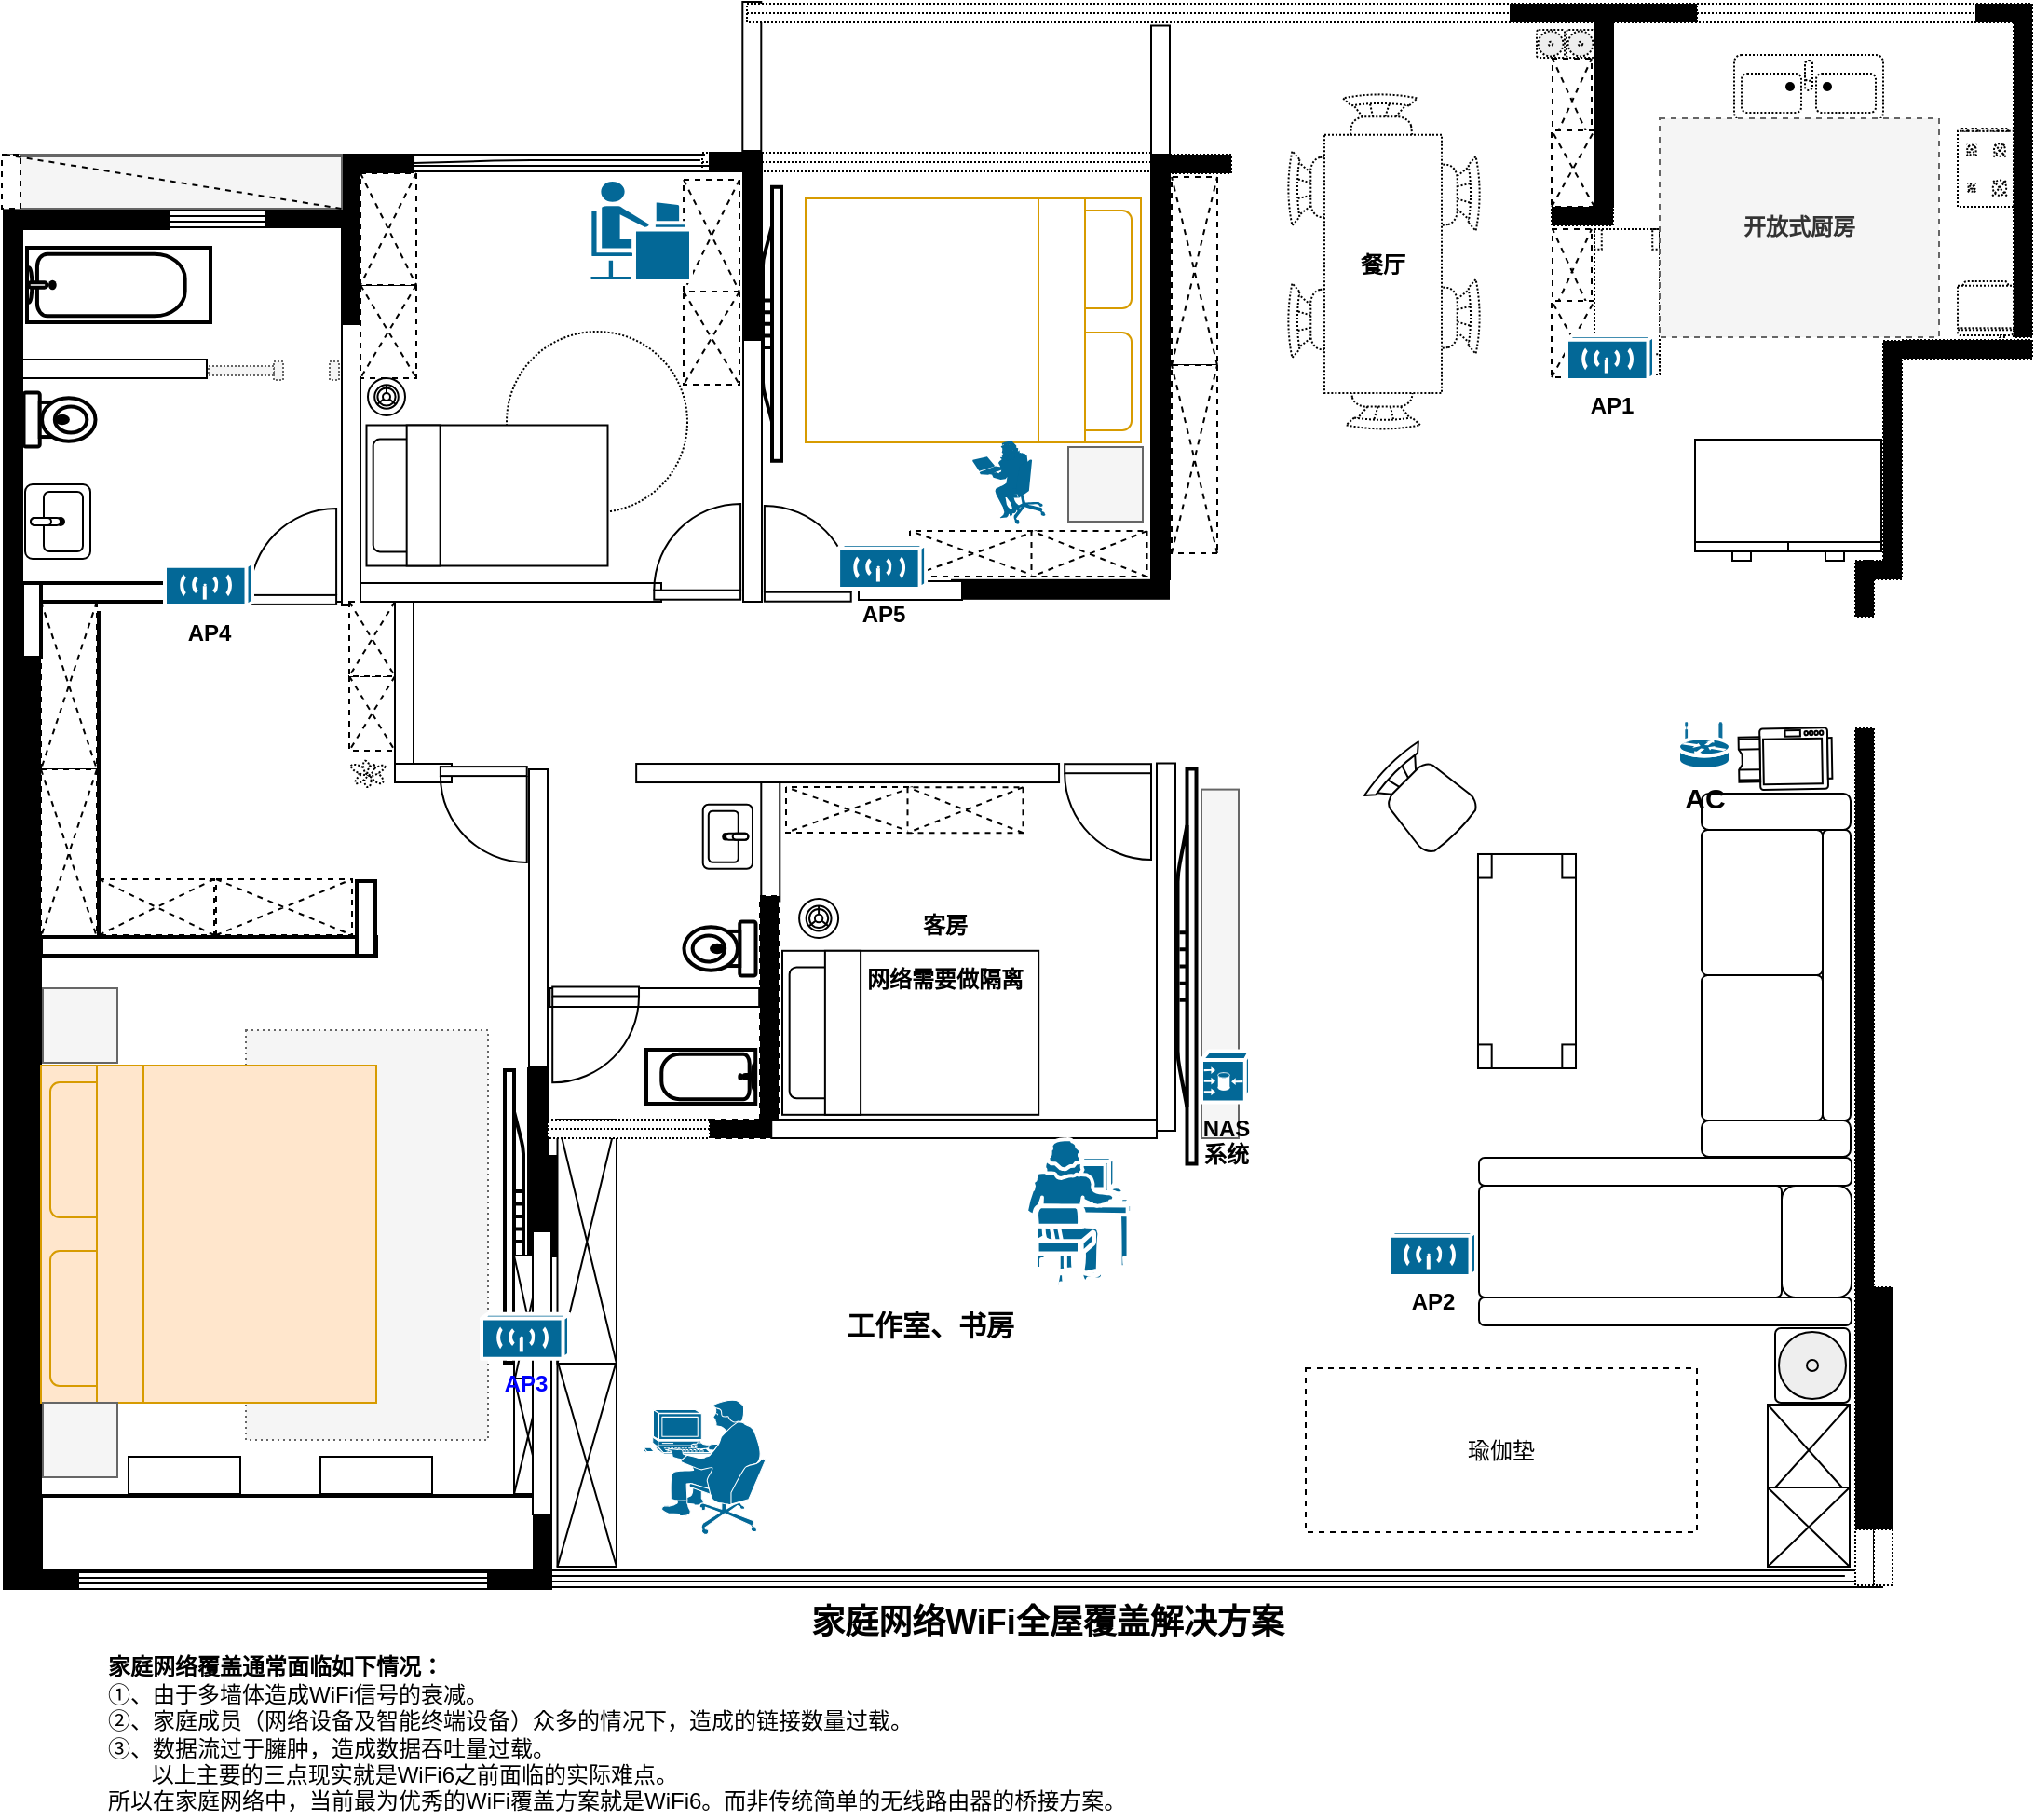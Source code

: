 <mxfile version="15.8.6" type="github">
  <diagram id="jTIh-jH81dk-xF3Pbu3F" name="Page-1">
    <mxGraphModel dx="1422" dy="754" grid="1" gridSize="10" guides="1" tooltips="1" connect="1" arrows="1" fold="1" page="1" pageScale="1" pageWidth="827" pageHeight="1169" math="0" shadow="0">
      <root>
        <mxCell id="0" />
        <mxCell id="1" parent="0" />
        <mxCell id="sOmDTV_U-YE-A14lYcqb-7" value="" style="verticalLabelPosition=bottom;html=1;verticalAlign=top;align=center;shape=mxgraph.floorplan.window;dashed=1;dashPattern=1 1;strokeWidth=1;fillColor=#FFFFFF;" parent="1" vertex="1">
          <mxGeometry x="396" y="101" width="244" height="10" as="geometry" />
        </mxCell>
        <mxCell id="ggUqRNP4f0qNz1d2UXQK-107" value="" style="ellipse;whiteSpace=wrap;html=1;aspect=fixed;strokeWidth=1;fillColor=#FFFFFF;dashed=1;dashPattern=1 1;" parent="1" vertex="1">
          <mxGeometry x="291" y="197" width="97" height="97" as="geometry" />
        </mxCell>
        <mxCell id="ggUqRNP4f0qNz1d2UXQK-46" value="" style="rounded=0;whiteSpace=wrap;html=1;fillColor=#f5f5f5;dashed=1;dashPattern=1 2;strokeColor=#666666;fontColor=#333333;" parent="1" vertex="1">
          <mxGeometry x="151" y="572" width="130" height="220" as="geometry" />
        </mxCell>
        <mxCell id="ggUqRNP4f0qNz1d2UXQK-2" value="" style="rounded=0;whiteSpace=wrap;html=1;" parent="1" vertex="1">
          <mxGeometry x="31" y="102" width="180" height="240" as="geometry" />
        </mxCell>
        <mxCell id="ggUqRNP4f0qNz1d2UXQK-5" value="" style="verticalLabelPosition=bottom;html=1;verticalAlign=top;align=center;shape=mxgraph.floorplan.wall;fillColor=#000000;" parent="1" vertex="1">
          <mxGeometry x="30" y="132" width="80" height="10" as="geometry" />
        </mxCell>
        <mxCell id="ggUqRNP4f0qNz1d2UXQK-6" value="" style="verticalLabelPosition=bottom;html=1;verticalAlign=top;align=center;shape=mxgraph.floorplan.wall;fillColor=#000000;direction=south;" parent="1" vertex="1">
          <mxGeometry x="202.5" y="102" width="10" height="90" as="geometry" />
        </mxCell>
        <mxCell id="ggUqRNP4f0qNz1d2UXQK-7" value="" style="verticalLabelPosition=bottom;html=1;verticalAlign=top;align=center;shape=mxgraph.floorplan.wall;fillColor=#000000;" parent="1" vertex="1">
          <mxGeometry x="162" y="131" width="40" height="10" as="geometry" />
        </mxCell>
        <mxCell id="ggUqRNP4f0qNz1d2UXQK-17" value="" style="group" parent="1" vertex="1" connectable="0">
          <mxGeometry x="103" y="132" width="60" height="9" as="geometry" />
        </mxCell>
        <mxCell id="ggUqRNP4f0qNz1d2UXQK-13" value="" style="endArrow=none;html=1;" parent="ggUqRNP4f0qNz1d2UXQK-17" edge="1">
          <mxGeometry width="50" height="50" relative="1" as="geometry">
            <mxPoint as="sourcePoint" />
            <mxPoint x="59.155" as="targetPoint" />
          </mxGeometry>
        </mxCell>
        <mxCell id="ggUqRNP4f0qNz1d2UXQK-14" value="" style="endArrow=none;html=1;" parent="ggUqRNP4f0qNz1d2UXQK-17" edge="1">
          <mxGeometry width="50" height="50" relative="1" as="geometry">
            <mxPoint x="-0.845" y="3" as="sourcePoint" />
            <mxPoint x="58.31" y="3" as="targetPoint" />
            <Array as="points">
              <mxPoint x="24.507" y="3" />
            </Array>
          </mxGeometry>
        </mxCell>
        <mxCell id="ggUqRNP4f0qNz1d2UXQK-15" value="" style="endArrow=none;html=1;" parent="ggUqRNP4f0qNz1d2UXQK-17" edge="1">
          <mxGeometry width="50" height="50" relative="1" as="geometry">
            <mxPoint x="0.845" y="6" as="sourcePoint" />
            <mxPoint x="60" y="6" as="targetPoint" />
          </mxGeometry>
        </mxCell>
        <mxCell id="ggUqRNP4f0qNz1d2UXQK-16" value="" style="endArrow=none;html=1;" parent="ggUqRNP4f0qNz1d2UXQK-17" edge="1">
          <mxGeometry width="50" height="50" relative="1" as="geometry">
            <mxPoint x="0.845" y="9" as="sourcePoint" />
            <mxPoint x="60" y="9" as="targetPoint" />
          </mxGeometry>
        </mxCell>
        <mxCell id="ggUqRNP4f0qNz1d2UXQK-18" value="" style="group" parent="1" vertex="1" connectable="0">
          <mxGeometry x="221" y="102" width="179" height="10" as="geometry" />
        </mxCell>
        <mxCell id="ggUqRNP4f0qNz1d2UXQK-19" value="" style="endArrow=none;html=1;" parent="ggUqRNP4f0qNz1d2UXQK-18" edge="1">
          <mxGeometry width="50" height="50" relative="1" as="geometry">
            <mxPoint as="sourcePoint" />
            <mxPoint x="176.479" as="targetPoint" />
          </mxGeometry>
        </mxCell>
        <mxCell id="ggUqRNP4f0qNz1d2UXQK-20" value="" style="endArrow=none;html=1;" parent="ggUqRNP4f0qNz1d2UXQK-18" source="ggUqRNP4f0qNz1d2UXQK-23" edge="1">
          <mxGeometry width="50" height="50" relative="1" as="geometry">
            <mxPoint x="-2.521" y="3" as="sourcePoint" />
            <mxPoint x="173.958" y="3" as="targetPoint" />
            <Array as="points">
              <mxPoint x="73.113" y="3" />
            </Array>
          </mxGeometry>
        </mxCell>
        <mxCell id="ggUqRNP4f0qNz1d2UXQK-21" value="" style="endArrow=none;html=1;" parent="ggUqRNP4f0qNz1d2UXQK-18" edge="1">
          <mxGeometry width="50" height="50" relative="1" as="geometry">
            <mxPoint x="2.521" y="6" as="sourcePoint" />
            <mxPoint x="179" y="6" as="targetPoint" />
          </mxGeometry>
        </mxCell>
        <mxCell id="ggUqRNP4f0qNz1d2UXQK-22" value="" style="endArrow=none;html=1;" parent="ggUqRNP4f0qNz1d2UXQK-18" edge="1">
          <mxGeometry width="50" height="50" relative="1" as="geometry">
            <mxPoint x="2.521" y="9" as="sourcePoint" />
            <mxPoint x="179" y="9" as="targetPoint" />
          </mxGeometry>
        </mxCell>
        <mxCell id="ggUqRNP4f0qNz1d2UXQK-23" value="" style="verticalLabelPosition=bottom;html=1;verticalAlign=top;align=center;shape=mxgraph.floorplan.wall;fillColor=#000000;" parent="ggUqRNP4f0qNz1d2UXQK-18" vertex="1">
          <mxGeometry x="-15.309" width="35.329" height="10" as="geometry" />
        </mxCell>
        <mxCell id="ggUqRNP4f0qNz1d2UXQK-26" value="" style="verticalLabelPosition=bottom;html=1;verticalAlign=top;align=center;shape=mxgraph.floorplan.wall;fillColor=#000000;" parent="1" vertex="1">
          <mxGeometry x="400" y="101" width="28" height="10" as="geometry" />
        </mxCell>
        <mxCell id="ggUqRNP4f0qNz1d2UXQK-27" value="" style="verticalLabelPosition=bottom;html=1;verticalAlign=top;align=center;shape=mxgraph.floorplan.wall;fillColor=#000000;direction=south;" parent="1" vertex="1">
          <mxGeometry x="418" y="102" width="10" height="101" as="geometry" />
        </mxCell>
        <mxCell id="ggUqRNP4f0qNz1d2UXQK-28" value="" style="rounded=0;whiteSpace=wrap;html=1;" parent="1" vertex="1">
          <mxGeometry x="418" y="201.5" width="10" height="140.5" as="geometry" />
        </mxCell>
        <mxCell id="ggUqRNP4f0qNz1d2UXQK-29" value="" style="verticalLabelPosition=bottom;html=1;verticalAlign=top;align=center;shape=mxgraph.floorplan.wall;fillColor=#000000;direction=south;" parent="1" vertex="1">
          <mxGeometry x="31" y="372" width="10" height="500" as="geometry" />
        </mxCell>
        <mxCell id="ggUqRNP4f0qNz1d2UXQK-32" value="" style="verticalLabelPosition=bottom;html=1;verticalAlign=top;align=center;shape=mxgraph.floorplan.wall;fillColor=#000000;" parent="1" vertex="1">
          <mxGeometry x="41" y="862" width="20" height="10" as="geometry" />
        </mxCell>
        <mxCell id="ggUqRNP4f0qNz1d2UXQK-34" value="" style="verticalLabelPosition=bottom;html=1;verticalAlign=top;align=center;shape=mxgraph.floorplan.wallCorner;fillColor=#000000;direction=west" parent="1" vertex="1">
          <mxGeometry x="281" y="832" width="34" height="40" as="geometry" />
        </mxCell>
        <mxCell id="ggUqRNP4f0qNz1d2UXQK-35" value="" style="group" parent="1" vertex="1" connectable="0">
          <mxGeometry x="51" y="863" width="240" height="9" as="geometry" />
        </mxCell>
        <mxCell id="ggUqRNP4f0qNz1d2UXQK-36" value="" style="endArrow=none;html=1;" parent="ggUqRNP4f0qNz1d2UXQK-35" edge="1">
          <mxGeometry width="50" height="50" relative="1" as="geometry">
            <mxPoint as="sourcePoint" />
            <mxPoint x="236.62" as="targetPoint" />
          </mxGeometry>
        </mxCell>
        <mxCell id="ggUqRNP4f0qNz1d2UXQK-37" value="" style="endArrow=none;html=1;" parent="ggUqRNP4f0qNz1d2UXQK-35" edge="1">
          <mxGeometry width="50" height="50" relative="1" as="geometry">
            <mxPoint x="-3.38" y="3" as="sourcePoint" />
            <mxPoint x="233.239" y="3" as="targetPoint" />
            <Array as="points">
              <mxPoint x="98.028" y="3" />
            </Array>
          </mxGeometry>
        </mxCell>
        <mxCell id="ggUqRNP4f0qNz1d2UXQK-38" value="" style="endArrow=none;html=1;" parent="ggUqRNP4f0qNz1d2UXQK-35" edge="1">
          <mxGeometry width="50" height="50" relative="1" as="geometry">
            <mxPoint x="3.38" y="6" as="sourcePoint" />
            <mxPoint x="240" y="6" as="targetPoint" />
          </mxGeometry>
        </mxCell>
        <mxCell id="ggUqRNP4f0qNz1d2UXQK-39" value="" style="endArrow=none;html=1;" parent="ggUqRNP4f0qNz1d2UXQK-35" edge="1">
          <mxGeometry width="50" height="50" relative="1" as="geometry">
            <mxPoint x="3.38" y="9" as="sourcePoint" />
            <mxPoint x="240" y="9" as="targetPoint" />
          </mxGeometry>
        </mxCell>
        <mxCell id="ggUqRNP4f0qNz1d2UXQK-40" value="" style="verticalLabelPosition=bottom;html=1;verticalAlign=top;align=center;shape=mxgraph.floorplan.elevator;fillColor=#FFFFFF;dashed=1;" parent="1" vertex="1">
          <mxGeometry x="41" y="342" width="30" height="90" as="geometry" />
        </mxCell>
        <mxCell id="ggUqRNP4f0qNz1d2UXQK-41" value="" style="verticalLabelPosition=bottom;html=1;verticalAlign=top;align=center;shape=mxgraph.floorplan.bed_double;fillColor=#ffe6cc;rotation=-90;strokeColor=#d79b00;" parent="1" vertex="1">
          <mxGeometry x="40.5" y="591.5" width="181" height="180" as="geometry" />
        </mxCell>
        <mxCell id="ggUqRNP4f0qNz1d2UXQK-42" value="" style="rounded=0;whiteSpace=wrap;html=1;fillColor=#f5f5f5;strokeColor=#666666;fontColor=#333333;" parent="1" vertex="1">
          <mxGeometry x="42" y="772" width="40" height="40" as="geometry" />
        </mxCell>
        <mxCell id="ggUqRNP4f0qNz1d2UXQK-43" value="" style="rounded=0;whiteSpace=wrap;html=1;fillColor=#FFFFFF;strokeWidth=2;" parent="1" vertex="1">
          <mxGeometry x="41" y="822" width="265" height="40" as="geometry" />
        </mxCell>
        <mxCell id="ggUqRNP4f0qNz1d2UXQK-44" value="" style="rounded=0;whiteSpace=wrap;html=1;fillColor=#FFFFFF;" parent="1" vertex="1">
          <mxGeometry x="88" y="801" width="60" height="20" as="geometry" />
        </mxCell>
        <mxCell id="ggUqRNP4f0qNz1d2UXQK-45" value="" style="rounded=0;whiteSpace=wrap;html=1;fillColor=#FFFFFF;" parent="1" vertex="1">
          <mxGeometry x="191" y="801" width="60" height="20" as="geometry" />
        </mxCell>
        <mxCell id="ggUqRNP4f0qNz1d2UXQK-47" value="" style="verticalLabelPosition=bottom;html=1;verticalAlign=top;align=center;shape=mxgraph.floorplan.flat_tv;strokeWidth=2;fillColor=#FFFFFF;rotation=90;" parent="1" vertex="1">
          <mxGeometry x="216.5" y="667" width="157" height="10" as="geometry" />
        </mxCell>
        <mxCell id="ggUqRNP4f0qNz1d2UXQK-48" value="" style="verticalLabelPosition=bottom;html=1;verticalAlign=top;align=center;shape=mxgraph.floorplan.wall;fillColor=#000000;direction=south;strokeWidth=2;" parent="1" vertex="1">
          <mxGeometry x="303" y="593" width="10" height="100" as="geometry" />
        </mxCell>
        <mxCell id="ggUqRNP4f0qNz1d2UXQK-49" value="" style="verticalLabelPosition=bottom;html=1;verticalAlign=top;align=center;shape=mxgraph.floorplan.wall;fillColor=#000000;direction=south;strokeWidth=2;" parent="1" vertex="1">
          <mxGeometry x="313" y="640" width="10" height="53" as="geometry" />
        </mxCell>
        <mxCell id="ggUqRNP4f0qNz1d2UXQK-50" value="" style="verticalLabelPosition=bottom;html=1;verticalAlign=top;align=center;shape=mxgraph.floorplan.elevator;fillColor=#FFFFFF;" parent="1" vertex="1">
          <mxGeometry x="295" y="693" width="15" height="68" as="geometry" />
        </mxCell>
        <mxCell id="ggUqRNP4f0qNz1d2UXQK-52" value="" style="verticalLabelPosition=bottom;html=1;verticalAlign=top;align=center;shape=mxgraph.floorplan.elevator;fillColor=#FFFFFF;dashed=1;" parent="1" vertex="1">
          <mxGeometry x="41" y="432" width="30" height="90" as="geometry" />
        </mxCell>
        <mxCell id="ggUqRNP4f0qNz1d2UXQK-53" value="" style="verticalLabelPosition=bottom;html=1;verticalAlign=top;align=center;shape=mxgraph.floorplan.elevator;fillColor=#FFFFFF;rotation=-90;dashed=1;" parent="1" vertex="1">
          <mxGeometry x="88" y="475" width="30" height="62" as="geometry" />
        </mxCell>
        <mxCell id="ggUqRNP4f0qNz1d2UXQK-54" value="" style="verticalLabelPosition=bottom;html=1;verticalAlign=top;align=center;shape=mxgraph.floorplan.elevator;fillColor=#FFFFFF;rotation=-90;dashed=1;" parent="1" vertex="1">
          <mxGeometry x="156.5" y="469.5" width="30" height="73" as="geometry" />
        </mxCell>
        <mxCell id="ggUqRNP4f0qNz1d2UXQK-56" value="" style="endArrow=none;html=1;exitX=0.933;exitY=0.04;exitDx=0;exitDy=0;exitPerimeter=0;strokeWidth=2;entryX=1.033;entryY=0.056;entryDx=0;entryDy=0;entryPerimeter=0;" parent="1" target="ggUqRNP4f0qNz1d2UXQK-40" edge="1">
          <mxGeometry width="50" height="50" relative="1" as="geometry">
            <mxPoint x="72.01" y="525.52" as="sourcePoint" />
            <mxPoint x="75" y="362" as="targetPoint" />
          </mxGeometry>
        </mxCell>
        <mxCell id="ggUqRNP4f0qNz1d2UXQK-64" value="" style="verticalLabelPosition=bottom;html=1;verticalAlign=top;align=center;shape=mxgraph.floorplan.wall;strokeWidth=2;fillColor=#FFFFFF;" parent="1" vertex="1">
          <mxGeometry x="41" y="522" width="180" height="10" as="geometry" />
        </mxCell>
        <mxCell id="ggUqRNP4f0qNz1d2UXQK-65" value="" style="verticalLabelPosition=bottom;html=1;verticalAlign=top;align=center;shape=mxgraph.floorplan.wall;direction=south;strokeWidth=2;fillColor=#FFFFFF;" parent="1" vertex="1">
          <mxGeometry x="210.5" y="492" width="10" height="40" as="geometry" />
        </mxCell>
        <mxCell id="ggUqRNP4f0qNz1d2UXQK-66" value="" style="verticalLabelPosition=bottom;html=1;verticalAlign=top;align=center;shape=mxgraph.floorplan.wall;strokeWidth=2;fillColor=#FFFFFF;" parent="1" vertex="1">
          <mxGeometry x="40" y="332" width="111" height="10" as="geometry" />
        </mxCell>
        <mxCell id="ggUqRNP4f0qNz1d2UXQK-67" value="" style="verticalLabelPosition=bottom;html=1;verticalAlign=top;align=center;shape=mxgraph.floorplan.wall;direction=south;strokeWidth=2;fillColor=#FFFFFF;" parent="1" vertex="1">
          <mxGeometry x="31" y="332" width="10" height="40" as="geometry" />
        </mxCell>
        <mxCell id="ggUqRNP4f0qNz1d2UXQK-68" value="" style="verticalLabelPosition=bottom;html=1;verticalAlign=top;align=center;shape=mxgraph.floorplan.wall;fillColor=#000000;direction=south;" parent="1" vertex="1">
          <mxGeometry x="21" y="132" width="10" height="740" as="geometry" />
        </mxCell>
        <mxCell id="ggUqRNP4f0qNz1d2UXQK-69" value="" style="rounded=0;whiteSpace=wrap;html=1;fillColor=#f5f5f5;strokeColor=#666666;fontColor=#333333;" parent="1" vertex="1">
          <mxGeometry x="42" y="549.5" width="40" height="40" as="geometry" />
        </mxCell>
        <mxCell id="ggUqRNP4f0qNz1d2UXQK-70" value="" style="verticalLabelPosition=bottom;html=1;verticalAlign=top;align=center;shape=mxgraph.floorplan.toilet;strokeWidth=2;fillColor=#FFFFFF;rotation=-90;" parent="1" vertex="1">
          <mxGeometry x="36.5" y="225" width="29" height="38.5" as="geometry" />
        </mxCell>
        <mxCell id="ggUqRNP4f0qNz1d2UXQK-71" value="" style="verticalLabelPosition=bottom;html=1;verticalAlign=top;align=center;shape=mxgraph.floorplan.bathtub;strokeWidth=2;fillColor=#FFFFFF;" parent="1" vertex="1">
          <mxGeometry x="33.5" y="152" width="98.5" height="40" as="geometry" />
        </mxCell>
        <mxCell id="ggUqRNP4f0qNz1d2UXQK-73" value="" style="verticalLabelPosition=bottom;html=1;verticalAlign=top;align=center;shape=mxgraph.floorplan.wall;strokeWidth=1;fillColor=#FFFFFF;" parent="1" vertex="1">
          <mxGeometry x="31" y="212" width="99" height="10" as="geometry" />
        </mxCell>
        <mxCell id="ggUqRNP4f0qNz1d2UXQK-75" value="" style="verticalLabelPosition=bottom;html=1;verticalAlign=top;align=center;shape=mxgraph.floorplan.wall;strokeWidth=1;fillColor=#FFFFFF;rotation=-90;" parent="1" vertex="1">
          <mxGeometry x="132" y="263.5" width="151" height="10" as="geometry" />
        </mxCell>
        <mxCell id="ggUqRNP4f0qNz1d2UXQK-76" value="" style="verticalLabelPosition=bottom;html=1;verticalAlign=top;align=center;shape=mxgraph.floorplan.doorRight;aspect=fixed;strokeWidth=1;fillColor=#FFFFFF;rotation=-90;flipV=0;flipH=1;direction=south;" parent="1" vertex="1">
          <mxGeometry x="151.69" y="295.59" width="49.31" height="46.41" as="geometry" />
        </mxCell>
        <mxCell id="ggUqRNP4f0qNz1d2UXQK-77" value="" style="verticalLabelPosition=bottom;html=1;verticalAlign=top;align=center;shape=mxgraph.floorplan.sink_2;strokeWidth=1;fillColor=#FFFFFF;rotation=-90;" parent="1" vertex="1">
          <mxGeometry x="30" y="281.5" width="40" height="35" as="geometry" />
        </mxCell>
        <mxCell id="ggUqRNP4f0qNz1d2UXQK-78" value="" style="rounded=0;whiteSpace=wrap;html=1;fillColor=#f5f5f5;strokeColor=#666666;fontColor=#333333;" parent="1" vertex="1">
          <mxGeometry x="21.5" y="102" width="181" height="29" as="geometry" />
        </mxCell>
        <mxCell id="ggUqRNP4f0qNz1d2UXQK-84" value="" style="rounded=0;whiteSpace=wrap;html=1;fillColor=#f5f5f5;strokeColor=#666666;fontColor=#333333;" parent="1" vertex="1">
          <mxGeometry x="21.5" y="102" width="181" height="1" as="geometry" />
        </mxCell>
        <mxCell id="ggUqRNP4f0qNz1d2UXQK-82" value="" style="rounded=0;whiteSpace=wrap;html=1;dashed=1;" parent="1" vertex="1">
          <mxGeometry x="20" y="102" width="10" height="29" as="geometry" />
        </mxCell>
        <mxCell id="ggUqRNP4f0qNz1d2UXQK-90" value="" style="rounded=0;whiteSpace=wrap;html=1;" parent="1" vertex="1">
          <mxGeometry x="303" y="432" width="10" height="159.5" as="geometry" />
        </mxCell>
        <mxCell id="ggUqRNP4f0qNz1d2UXQK-92" value="" style="verticalLabelPosition=bottom;html=1;verticalAlign=top;align=center;shape=mxgraph.floorplan.elevator;fillColor=#FFFFFF;rotation=0;dashed=1;" parent="1" vertex="1">
          <mxGeometry x="206.5" y="382" width="24.5" height="40" as="geometry" />
        </mxCell>
        <mxCell id="ggUqRNP4f0qNz1d2UXQK-93" value="" style="verticalLabelPosition=bottom;html=1;verticalAlign=top;align=center;shape=mxgraph.floorplan.elevator;fillColor=#FFFFFF;rotation=0;dashed=1;" parent="1" vertex="1">
          <mxGeometry x="206.5" y="342" width="24.5" height="40" as="geometry" />
        </mxCell>
        <mxCell id="ggUqRNP4f0qNz1d2UXQK-94" value="" style="verticalLabelPosition=bottom;html=1;verticalAlign=top;align=center;shape=mxgraph.floorplan.bed_single;strokeWidth=1;fillColor=#FFFFFF;rotation=-90;" parent="1" vertex="1">
          <mxGeometry x="242.75" y="220.25" width="75.5" height="129.5" as="geometry" />
        </mxCell>
        <mxCell id="ggUqRNP4f0qNz1d2UXQK-95" value="" style="verticalLabelPosition=bottom;html=1;verticalAlign=top;align=center;shape=mxgraph.floorplan.wall;strokeWidth=1;fillColor=#FFFFFF;rotation=-180;" parent="1" vertex="1">
          <mxGeometry x="212.5" y="332" width="161.5" height="10" as="geometry" />
        </mxCell>
        <mxCell id="ggUqRNP4f0qNz1d2UXQK-81" value="" style="endArrow=none;dashed=1;html=1;strokeWidth=1;exitX=0;exitY=0;exitDx=0;exitDy=0;entryX=1;entryY=1;entryDx=0;entryDy=0;" parent="1" source="ggUqRNP4f0qNz1d2UXQK-78" target="ggUqRNP4f0qNz1d2UXQK-78" edge="1">
          <mxGeometry width="50" height="50" relative="1" as="geometry">
            <mxPoint x="21" y="162" as="sourcePoint" />
            <mxPoint x="71" y="112" as="targetPoint" />
          </mxGeometry>
        </mxCell>
        <mxCell id="ggUqRNP4f0qNz1d2UXQK-98" value="" style="verticalLabelPosition=bottom;html=1;verticalAlign=top;align=center;shape=mxgraph.floorplan.elevator;fillColor=#FFFFFF;rotation=0;dashed=1;" parent="1" vertex="1">
          <mxGeometry x="212.5" y="172" width="30" height="50" as="geometry" />
        </mxCell>
        <mxCell id="ggUqRNP4f0qNz1d2UXQK-99" value="" style="verticalLabelPosition=bottom;html=1;verticalAlign=top;align=center;shape=mxgraph.floorplan.elevator;fillColor=#FFFFFF;rotation=0;dashed=1;" parent="1" vertex="1">
          <mxGeometry x="212.5" y="112" width="30" height="60" as="geometry" />
        </mxCell>
        <mxCell id="ggUqRNP4f0qNz1d2UXQK-105" value="" style="verticalLabelPosition=bottom;html=1;verticalAlign=top;align=center;shape=mxgraph.floorplan.floor_lamp;strokeWidth=1;fillColor=#FFFFFF;" parent="1" vertex="1">
          <mxGeometry x="216.5" y="222" width="20" height="20" as="geometry" />
        </mxCell>
        <mxCell id="ggUqRNP4f0qNz1d2UXQK-108" value="" style="verticalLabelPosition=bottom;html=1;verticalAlign=top;align=center;shape=mxgraph.floorplan.elevator;fillColor=#FFFFFF;rotation=0;dashed=1;" parent="1" vertex="1">
          <mxGeometry x="212.5" y="112" width="30" height="60" as="geometry" />
        </mxCell>
        <mxCell id="ggUqRNP4f0qNz1d2UXQK-109" value="" style="verticalLabelPosition=bottom;html=1;verticalAlign=top;align=center;shape=mxgraph.floorplan.elevator;fillColor=#FFFFFF;rotation=0;dashed=1;" parent="1" vertex="1">
          <mxGeometry x="386" y="175.5" width="30" height="50" as="geometry" />
        </mxCell>
        <mxCell id="ggUqRNP4f0qNz1d2UXQK-110" value="" style="verticalLabelPosition=bottom;html=1;verticalAlign=top;align=center;shape=mxgraph.floorplan.elevator;fillColor=#FFFFFF;rotation=0;dashed=1;" parent="1" vertex="1">
          <mxGeometry x="386" y="115.5" width="30" height="60" as="geometry" />
        </mxCell>
        <mxCell id="ggUqRNP4f0qNz1d2UXQK-111" value="" style="verticalLabelPosition=bottom;html=1;verticalAlign=top;align=center;shape=mxgraph.floorplan.doorRight;aspect=fixed;strokeWidth=1;fillColor=#FFFFFF;rotation=-90;flipV=0;flipH=1;direction=south;" parent="1" vertex="1">
          <mxGeometry x="368.69" y="292.99" width="49.31" height="46.41" as="geometry" />
        </mxCell>
        <mxCell id="ggUqRNP4f0qNz1d2UXQK-112" value="" style="rounded=0;whiteSpace=wrap;html=1;" parent="1" vertex="1">
          <mxGeometry x="231" y="342" width="10" height="90" as="geometry" />
        </mxCell>
        <mxCell id="ggUqRNP4f0qNz1d2UXQK-114" value="" style="verticalLabelPosition=bottom;html=1;verticalAlign=top;align=center;shape=mxgraph.floorplan.wall;strokeWidth=1;fillColor=#FFFFFF;rotation=-180;" parent="1" vertex="1">
          <mxGeometry x="231" y="429" width="30.5" height="10" as="geometry" />
        </mxCell>
        <mxCell id="ggUqRNP4f0qNz1d2UXQK-115" value="" style="verticalLabelPosition=bottom;html=1;verticalAlign=top;align=center;shape=mxgraph.floorplan.doorRight;aspect=fixed;strokeWidth=1;fillColor=#FFFFFF;rotation=90;flipV=1;flipH=1;direction=south;" parent="1" vertex="1">
          <mxGeometry x="254" y="432" width="49.31" height="46.41" as="geometry" />
        </mxCell>
        <mxCell id="ggUqRNP4f0qNz1d2UXQK-116" value="" style="verticalLabelPosition=bottom;html=1;verticalAlign=top;align=center;shape=mxgraph.floorplan.plant;dashed=1;dashPattern=1 1;strokeWidth=1;fillColor=#FFFFFF;" parent="1" vertex="1">
          <mxGeometry x="208" y="426.5" width="16" height="15" as="geometry" />
        </mxCell>
        <mxCell id="ggUqRNP4f0qNz1d2UXQK-117" value="" style="verticalLabelPosition=bottom;html=1;verticalAlign=top;align=center;shape=mxgraph.floorplan.bed_double;rotation=90;strokeColor=#d79b00;fillColor=#FFFFFF;" parent="1" vertex="1">
          <mxGeometry x="476" y="101" width="131" height="180" as="geometry" />
        </mxCell>
        <mxCell id="ggUqRNP4f0qNz1d2UXQK-118" value="" style="verticalLabelPosition=bottom;html=1;verticalAlign=top;align=center;shape=mxgraph.floorplan.elevator;fillColor=#FFFFFF;rotation=90;dashed=1;" parent="1" vertex="1">
          <mxGeometry x="529.25" y="282.2" width="24.5" height="68" as="geometry" />
        </mxCell>
        <mxCell id="ggUqRNP4f0qNz1d2UXQK-119" value="" style="verticalLabelPosition=bottom;html=1;verticalAlign=top;align=center;shape=mxgraph.floorplan.elevator;fillColor=#FFFFFF;rotation=90;dashed=1;" parent="1" vertex="1">
          <mxGeometry x="591.5" y="285.3" width="24.5" height="62" as="geometry" />
        </mxCell>
        <mxCell id="ggUqRNP4f0qNz1d2UXQK-128" value="" style="rounded=0;whiteSpace=wrap;html=1;" parent="1" vertex="1">
          <mxGeometry x="417.65" y="20" width="10" height="80" as="geometry" />
        </mxCell>
        <mxCell id="ggUqRNP4f0qNz1d2UXQK-130" value="" style="verticalLabelPosition=bottom;html=1;verticalAlign=top;align=center;shape=mxgraph.floorplan.wall;strokeWidth=1;fillColor=#FFFFFF;rotation=90;" parent="1" vertex="1">
          <mxGeometry x="605" y="65" width="74" height="9.5" as="geometry" />
        </mxCell>
        <mxCell id="ggUqRNP4f0qNz1d2UXQK-131" value="" style="verticalLabelPosition=bottom;html=1;verticalAlign=top;align=center;shape=mxgraph.floorplan.wall;fillColor=#000000;direction=south;" parent="1" vertex="1">
          <mxGeometry x="637" y="102" width="10" height="228" as="geometry" />
        </mxCell>
        <mxCell id="sOmDTV_U-YE-A14lYcqb-1" value="" style="verticalLabelPosition=bottom;html=1;verticalAlign=top;align=center;shape=mxgraph.floorplan.wall;fillColor=#000000;" parent="1" vertex="1">
          <mxGeometry x="530" y="330.41" width="116.5" height="10" as="geometry" />
        </mxCell>
        <mxCell id="sOmDTV_U-YE-A14lYcqb-2" value="" style="verticalLabelPosition=bottom;html=1;verticalAlign=top;align=center;shape=mxgraph.floorplan.wall;fillColor=#FFFFFF;" parent="1" vertex="1">
          <mxGeometry x="480" y="331" width="55.5" height="10" as="geometry" />
        </mxCell>
        <mxCell id="sOmDTV_U-YE-A14lYcqb-3" value="" style="verticalLabelPosition=bottom;html=1;verticalAlign=top;align=center;shape=mxgraph.floorplan.doorRight;aspect=fixed;strokeWidth=1;fillColor=#FFFFFF;rotation=-90;flipV=1;flipH=1;direction=south;" parent="1" vertex="1">
          <mxGeometry x="428" y="294.0" width="49.31" height="46.41" as="geometry" />
        </mxCell>
        <mxCell id="sOmDTV_U-YE-A14lYcqb-4" value="" style="rounded=0;whiteSpace=wrap;html=1;fillColor=#f5f5f5;strokeColor=#666666;fontColor=#333333;" parent="1" vertex="1">
          <mxGeometry x="592.5" y="259" width="40" height="40" as="geometry" />
        </mxCell>
        <mxCell id="sOmDTV_U-YE-A14lYcqb-5" value="" style="verticalLabelPosition=bottom;html=1;verticalAlign=top;align=center;shape=mxgraph.floorplan.flat_tv;strokeWidth=2;fillColor=#FFFFFF;rotation=-90;" parent="1" vertex="1">
          <mxGeometry x="360" y="187.89" width="147" height="10" as="geometry" />
        </mxCell>
        <mxCell id="sOmDTV_U-YE-A14lYcqb-9" value="" style="verticalLabelPosition=bottom;html=1;verticalAlign=top;align=center;shape=mxgraph.floorplan.doorPocket;dx=0.5;dashed=1;dashPattern=1 1;strokeWidth=1;fillColor=#f5f5f5;strokeColor=#666666;fontColor=#333333;" parent="1" vertex="1">
          <mxGeometry x="131" y="213" width="70" height="10" as="geometry" />
        </mxCell>
        <mxCell id="sOmDTV_U-YE-A14lYcqb-10" value="" style="verticalLabelPosition=bottom;html=1;verticalAlign=top;align=center;shape=mxgraph.floorplan.window;dashed=1;dashPattern=1 1;strokeWidth=1;fillColor=#FFFFFF;" parent="1" vertex="1">
          <mxGeometry x="420" y="21" width="410" height="10" as="geometry" />
        </mxCell>
        <mxCell id="sOmDTV_U-YE-A14lYcqb-11" value="" style="verticalLabelPosition=bottom;html=1;verticalAlign=top;align=center;shape=mxgraph.floorplan.wall;fillColor=#000000;dashed=1;dashPattern=1 1;strokeWidth=1;" parent="1" vertex="1">
          <mxGeometry x="647" y="102" width="33" height="10" as="geometry" />
        </mxCell>
        <mxCell id="sOmDTV_U-YE-A14lYcqb-12" value="" style="verticalLabelPosition=bottom;html=1;verticalAlign=top;align=center;shape=mxgraph.floorplan.elevator;fillColor=#FFFFFF;rotation=-180;dashed=1;" parent="1" vertex="1">
          <mxGeometry x="648" y="114" width="24.5" height="101" as="geometry" />
        </mxCell>
        <mxCell id="sOmDTV_U-YE-A14lYcqb-13" value="" style="verticalLabelPosition=bottom;html=1;verticalAlign=top;align=center;shape=mxgraph.floorplan.elevator;fillColor=#FFFFFF;rotation=-180;dashed=1;" parent="1" vertex="1">
          <mxGeometry x="648" y="215" width="24.5" height="101" as="geometry" />
        </mxCell>
        <mxCell id="sOmDTV_U-YE-A14lYcqb-14" value="" style="verticalLabelPosition=bottom;html=1;verticalAlign=top;align=center;shape=mxgraph.floorplan.wall;fillColor=#000000;dashed=1;dashPattern=1 1;strokeWidth=1;" parent="1" vertex="1">
          <mxGeometry x="830" y="21" width="100" height="10" as="geometry" />
        </mxCell>
        <mxCell id="sOmDTV_U-YE-A14lYcqb-15" value="" style="verticalLabelPosition=bottom;html=1;verticalAlign=top;align=center;shape=mxgraph.floorplan.wall;fillColor=#000000;direction=south;" parent="1" vertex="1">
          <mxGeometry x="875" y="31" width="10" height="99" as="geometry" />
        </mxCell>
        <mxCell id="sOmDTV_U-YE-A14lYcqb-16" value="" style="verticalLabelPosition=bottom;html=1;verticalAlign=top;align=center;shape=mxgraph.floorplan.wall;fillColor=#000000;dashed=1;dashPattern=1 1;strokeWidth=1;" parent="1" vertex="1">
          <mxGeometry x="852" y="130" width="33" height="10" as="geometry" />
        </mxCell>
        <mxCell id="sOmDTV_U-YE-A14lYcqb-17" value="" style="verticalLabelPosition=bottom;html=1;verticalAlign=top;align=center;shape=mxgraph.floorplan.range_1;dashed=1;dashPattern=1 1;strokeWidth=1;fillColor=#FFFFFF;rotation=-180;" parent="1" vertex="1">
          <mxGeometry x="1070" y="88" width="30" height="42" as="geometry" />
        </mxCell>
        <mxCell id="sOmDTV_U-YE-A14lYcqb-18" value="" style="verticalLabelPosition=bottom;html=1;verticalAlign=top;align=center;shape=mxgraph.floorplan.sink_double;dashed=1;dashPattern=1 1;strokeWidth=1;fillColor=#FFFFFF;" parent="1" vertex="1">
          <mxGeometry x="950" y="48.5" width="80" height="35" as="geometry" />
        </mxCell>
        <mxCell id="sOmDTV_U-YE-A14lYcqb-19" value="" style="verticalLabelPosition=bottom;html=1;verticalAlign=top;align=center;shape=mxgraph.floorplan.water_cooler;dashed=1;dashPattern=1 1;strokeWidth=1;fillColor=#FFFFFF;" parent="1" vertex="1">
          <mxGeometry x="860" y="35" width="15" height="15" as="geometry" />
        </mxCell>
        <mxCell id="sOmDTV_U-YE-A14lYcqb-20" value="" style="verticalLabelPosition=bottom;html=1;verticalAlign=top;align=center;shape=mxgraph.floorplan.water_cooler;dashed=1;dashPattern=1 1;strokeWidth=1;fillColor=#FFFFFF;" parent="1" vertex="1">
          <mxGeometry x="844" y="35" width="15" height="15" as="geometry" />
        </mxCell>
        <mxCell id="sOmDTV_U-YE-A14lYcqb-21" value="" style="verticalLabelPosition=bottom;html=1;verticalAlign=top;align=center;shape=mxgraph.floorplan.elevator;fillColor=#FFFFFF;rotation=-180;dashed=1;" parent="1" vertex="1">
          <mxGeometry x="852.5" y="50.5" width="21" height="45.5" as="geometry" />
        </mxCell>
        <mxCell id="sOmDTV_U-YE-A14lYcqb-22" value="" style="verticalLabelPosition=bottom;html=1;verticalAlign=top;align=center;shape=mxgraph.floorplan.elevator;fillColor=#FFFFFF;rotation=-180;dashed=1;" parent="1" vertex="1">
          <mxGeometry x="852" y="89" width="23" height="41" as="geometry" />
        </mxCell>
        <mxCell id="sOmDTV_U-YE-A14lYcqb-24" value="" style="verticalLabelPosition=bottom;html=1;verticalAlign=top;align=center;shape=mxgraph.floorplan.elevator;fillColor=#FFFFFF;rotation=-180;dashed=1;" parent="1" vertex="1">
          <mxGeometry x="852.5" y="142" width="21" height="45.5" as="geometry" />
        </mxCell>
        <mxCell id="sOmDTV_U-YE-A14lYcqb-25" value="" style="verticalLabelPosition=bottom;html=1;verticalAlign=top;align=center;shape=mxgraph.floorplan.elevator;fillColor=#FFFFFF;rotation=-180;dashed=1;" parent="1" vertex="1">
          <mxGeometry x="852" y="180.5" width="23" height="41" as="geometry" />
        </mxCell>
        <mxCell id="sOmDTV_U-YE-A14lYcqb-26" value="" style="verticalLabelPosition=bottom;html=1;verticalAlign=top;align=center;shape=mxgraph.floorplan.table;dashed=1;dashPattern=1 1;strokeWidth=1;fillColor=#FFFFFF;" parent="1" vertex="1">
          <mxGeometry x="875" y="142" width="35" height="78" as="geometry" />
        </mxCell>
        <mxCell id="sOmDTV_U-YE-A14lYcqb-27" value="" style="verticalLabelPosition=bottom;html=1;verticalAlign=top;align=center;shape=mxgraph.floorplan.chair;shadow=0;dashed=1;dashPattern=1 1;strokeWidth=1;fillColor=#FFFFFF;" parent="1" vertex="1">
          <mxGeometry x="740" y="69" width="40" height="52" as="geometry" />
        </mxCell>
        <mxCell id="sOmDTV_U-YE-A14lYcqb-28" value="" style="verticalLabelPosition=bottom;html=1;verticalAlign=top;align=center;shape=mxgraph.floorplan.chair;shadow=0;direction=west;dashed=1;dashPattern=1 1;strokeWidth=1;fillColor=#FFFFFF;rotation=90;" parent="1" vertex="1">
          <mxGeometry x="716" y="165" width="40" height="52" as="geometry" />
        </mxCell>
        <mxCell id="sOmDTV_U-YE-A14lYcqb-29" value="" style="verticalLabelPosition=bottom;html=1;verticalAlign=top;align=center;shape=mxgraph.floorplan.chair;shadow=0;direction=north;dashed=1;dashPattern=1 1;strokeWidth=1;fillColor=#FFFFFF;" parent="1" vertex="1">
          <mxGeometry x="710" y="100" width="52" height="40" as="geometry" />
        </mxCell>
        <mxCell id="sOmDTV_U-YE-A14lYcqb-30" value="" style="verticalLabelPosition=bottom;html=1;verticalAlign=top;align=center;shape=mxgraph.floorplan.chair;shadow=0;direction=south;dashed=1;dashPattern=1 1;strokeWidth=1;fillColor=#FFFFFF;" parent="1" vertex="1">
          <mxGeometry x="762" y="103" width="52" height="40" as="geometry" />
        </mxCell>
        <mxCell id="sOmDTV_U-YE-A14lYcqb-31" value="" style="verticalLabelPosition=bottom;html=1;verticalAlign=top;align=center;shape=mxgraph.floorplan.chair;shadow=0;dashed=1;dashPattern=1 1;strokeWidth=1;fillColor=#FFFFFF;rotation=90;" parent="1" vertex="1">
          <mxGeometry x="768" y="163" width="40" height="52" as="geometry" />
        </mxCell>
        <mxCell id="sOmDTV_U-YE-A14lYcqb-32" value="" style="verticalLabelPosition=bottom;html=1;verticalAlign=top;align=center;shape=mxgraph.floorplan.chair;shadow=0;direction=west;dashed=1;dashPattern=1 1;strokeWidth=1;fillColor=#FFFFFF;" parent="1" vertex="1">
          <mxGeometry x="741.5" y="197.89" width="40" height="52" as="geometry" />
        </mxCell>
        <mxCell id="sOmDTV_U-YE-A14lYcqb-33" value="餐厅" style="shape=rect;shadow=0;dashed=1;dashPattern=1 1;strokeWidth=1;fillColor=#FFFFFF;fontStyle=1" parent="1" vertex="1">
          <mxGeometry x="730" y="91.32" width="63" height="138.68" as="geometry" />
        </mxCell>
        <mxCell id="sOmDTV_U-YE-A14lYcqb-34" value="" style="verticalLabelPosition=bottom;html=1;verticalAlign=top;align=center;shape=mxgraph.floorplan.window;dashed=1;dashPattern=1 1;strokeWidth=1;fillColor=#FFFFFF;" parent="1" vertex="1">
          <mxGeometry x="930" y="21" width="150" height="10" as="geometry" />
        </mxCell>
        <mxCell id="sOmDTV_U-YE-A14lYcqb-36" value="" style="verticalLabelPosition=bottom;html=1;verticalAlign=top;align=center;shape=mxgraph.floorplan.wall;fillColor=#000000;dashed=1;dashPattern=1 1;strokeWidth=1;" parent="1" vertex="1">
          <mxGeometry x="1080" y="21" width="30" height="10" as="geometry" />
        </mxCell>
        <mxCell id="sOmDTV_U-YE-A14lYcqb-37" value="" style="verticalLabelPosition=bottom;html=1;verticalAlign=top;align=center;shape=mxgraph.floorplan.wall;fillColor=#000000;direction=south;dashed=1;dashPattern=1 1;strokeWidth=1;" parent="1" vertex="1">
          <mxGeometry x="1100" y="30" width="10" height="170" as="geometry" />
        </mxCell>
        <mxCell id="sOmDTV_U-YE-A14lYcqb-38" value="" style="verticalLabelPosition=bottom;html=1;verticalAlign=top;align=center;shape=mxgraph.floorplan.refrigerator;dashed=1;dashPattern=1 1;strokeWidth=1;fillColor=#FFFFFF;" parent="1" vertex="1">
          <mxGeometry x="1070" y="170" width="30" height="30" as="geometry" />
        </mxCell>
        <mxCell id="sOmDTV_U-YE-A14lYcqb-39" value="" style="verticalLabelPosition=bottom;html=1;verticalAlign=top;align=center;shape=mxgraph.floorplan.wall;fillColor=#000000;dashed=1;dashPattern=1 1;strokeWidth=1;" parent="1" vertex="1">
          <mxGeometry x="1040" y="201.5" width="70" height="10" as="geometry" />
        </mxCell>
        <mxCell id="sOmDTV_U-YE-A14lYcqb-40" value="&lt;b&gt;开放式厨房&lt;/b&gt;" style="rounded=0;whiteSpace=wrap;html=1;fillColor=#f5f5f5;strokeColor=#666666;fontColor=#333333;dashed=1;" parent="1" vertex="1">
          <mxGeometry x="910" y="82.5" width="150" height="117.5" as="geometry" />
        </mxCell>
        <mxCell id="sOmDTV_U-YE-A14lYcqb-41" value="" style="group" parent="1" vertex="1" connectable="0">
          <mxGeometry x="300" y="862" width="730" height="9" as="geometry" />
        </mxCell>
        <mxCell id="sOmDTV_U-YE-A14lYcqb-42" value="" style="endArrow=none;html=1;" parent="sOmDTV_U-YE-A14lYcqb-41" edge="1">
          <mxGeometry width="50" height="50" relative="1" as="geometry">
            <mxPoint as="sourcePoint" />
            <mxPoint x="719.718" as="targetPoint" />
          </mxGeometry>
        </mxCell>
        <mxCell id="sOmDTV_U-YE-A14lYcqb-43" value="" style="endArrow=none;html=1;" parent="sOmDTV_U-YE-A14lYcqb-41" edge="1">
          <mxGeometry width="50" height="50" relative="1" as="geometry">
            <mxPoint x="-10.282" y="3" as="sourcePoint" />
            <mxPoint x="709.437" y="3" as="targetPoint" />
            <Array as="points">
              <mxPoint x="298.169" y="3" />
            </Array>
          </mxGeometry>
        </mxCell>
        <mxCell id="sOmDTV_U-YE-A14lYcqb-44" value="" style="endArrow=none;html=1;" parent="sOmDTV_U-YE-A14lYcqb-41" edge="1">
          <mxGeometry width="50" height="50" relative="1" as="geometry">
            <mxPoint x="10.282" y="6" as="sourcePoint" />
            <mxPoint x="730" y="6" as="targetPoint" />
          </mxGeometry>
        </mxCell>
        <mxCell id="sOmDTV_U-YE-A14lYcqb-45" value="" style="endArrow=none;html=1;" parent="sOmDTV_U-YE-A14lYcqb-41" edge="1">
          <mxGeometry width="50" height="50" relative="1" as="geometry">
            <mxPoint x="10.282" y="9" as="sourcePoint" />
            <mxPoint x="730" y="9" as="targetPoint" />
          </mxGeometry>
        </mxCell>
        <mxCell id="sOmDTV_U-YE-A14lYcqb-46" value="" style="verticalLabelPosition=bottom;html=1;verticalAlign=top;align=center;shape=mxgraph.floorplan.wall;fillColor=#000000;direction=south;dashed=1;dashPattern=1 1;strokeWidth=1;" parent="1" vertex="1">
          <mxGeometry x="1030" y="202" width="10" height="128" as="geometry" />
        </mxCell>
        <mxCell id="sOmDTV_U-YE-A14lYcqb-47" value="" style="verticalLabelPosition=bottom;html=1;verticalAlign=top;align=center;shape=mxgraph.floorplan.wall;fillColor=#000000;dashed=1;dashPattern=1 1;strokeWidth=1;" parent="1" vertex="1">
          <mxGeometry x="1020" y="320" width="10" height="10" as="geometry" />
        </mxCell>
        <mxCell id="sOmDTV_U-YE-A14lYcqb-48" value="" style="verticalLabelPosition=bottom;html=1;verticalAlign=top;align=center;shape=mxgraph.floorplan.wall;fillColor=#000000;direction=south;dashed=1;dashPattern=1 1;strokeWidth=1;" parent="1" vertex="1">
          <mxGeometry x="990" y="320" width="60" height="30" as="geometry" />
        </mxCell>
        <mxCell id="sOmDTV_U-YE-A14lYcqb-49" value="" style="verticalLabelPosition=bottom;html=1;verticalAlign=top;align=center;shape=mxgraph.floorplan.copier;strokeWidth=1;fillColor=#FFFFFF;rotation=-181;" parent="1" vertex="1">
          <mxGeometry x="952.5" y="410" width="50" height="32.8" as="geometry" />
        </mxCell>
        <mxCell id="sOmDTV_U-YE-A14lYcqb-51" value="" style="verticalLabelPosition=bottom;html=1;verticalAlign=top;align=center;shape=mxgraph.floorplan.dresser;strokeWidth=1;fillColor=#FFFFFF;" parent="1" vertex="1">
          <mxGeometry x="929" y="255" width="100" height="65" as="geometry" />
        </mxCell>
        <mxCell id="sOmDTV_U-YE-A14lYcqb-52" value="" style="verticalLabelPosition=bottom;html=1;verticalAlign=top;align=center;shape=mxgraph.floorplan.couch;strokeWidth=1;fillColor=#FFFFFF;rotation=90;" parent="1" vertex="1">
          <mxGeometry x="875" y="502.5" width="195" height="80" as="geometry" />
        </mxCell>
        <mxCell id="sOmDTV_U-YE-A14lYcqb-54" value="" style="verticalLabelPosition=bottom;html=1;verticalAlign=top;align=center;shape=mxgraph.floorplan.sofa;strokeWidth=1;fillColor=#FFFFFF;rotation=90;" parent="1" vertex="1">
          <mxGeometry x="868" y="585.5" width="90" height="200" as="geometry" />
        </mxCell>
        <mxCell id="sOmDTV_U-YE-A14lYcqb-55" value="" style="verticalLabelPosition=bottom;html=1;verticalAlign=top;align=center;shape=mxgraph.floorplan.wall;fillColor=#000000;direction=south;dashed=1;dashPattern=1 1;strokeWidth=1;" parent="1" vertex="1">
          <mxGeometry x="990" y="410" width="60" height="430" as="geometry" />
        </mxCell>
        <mxCell id="sOmDTV_U-YE-A14lYcqb-56" value="" style="verticalLabelPosition=bottom;html=1;verticalAlign=top;align=center;shape=mxgraph.floorplan.wall;fillColor=#000000;direction=south;dashed=1;dashPattern=1 1;strokeWidth=1;" parent="1" vertex="1">
          <mxGeometry x="1000" y="710" width="60" height="130" as="geometry" />
        </mxCell>
        <mxCell id="sOmDTV_U-YE-A14lYcqb-62" value="" style="verticalLabelPosition=bottom;html=1;verticalAlign=top;align=center;shape=mxgraph.floorplan.wall;direction=south;dashed=1;dashPattern=1 1;strokeWidth=1;fillColor=#FFFFFF;" parent="1" vertex="1">
          <mxGeometry x="990" y="840" width="60" height="30" as="geometry" />
        </mxCell>
        <mxCell id="sOmDTV_U-YE-A14lYcqb-63" value="" style="verticalLabelPosition=bottom;html=1;verticalAlign=top;align=center;shape=mxgraph.floorplan.wall;direction=south;dashed=1;dashPattern=1 1;strokeWidth=1;fillColor=#FFFFFF;" parent="1" vertex="1">
          <mxGeometry x="1000" y="840" width="60" height="30" as="geometry" />
        </mxCell>
        <mxCell id="sOmDTV_U-YE-A14lYcqb-65" value="" style="verticalLabelPosition=bottom;html=1;verticalAlign=top;align=center;shape=mxgraph.floorplan.water_cooler;strokeWidth=1;fillColor=#FFFFFF;" parent="1" vertex="1">
          <mxGeometry x="972" y="732" width="40" height="40" as="geometry" />
        </mxCell>
        <mxCell id="sOmDTV_U-YE-A14lYcqb-66" value="" style="verticalLabelPosition=bottom;html=1;verticalAlign=top;align=center;shape=mxgraph.floorplan.elevator;strokeWidth=1;fillColor=#FFFFFF;" parent="1" vertex="1">
          <mxGeometry x="968" y="773" width="44" height="49" as="geometry" />
        </mxCell>
        <mxCell id="sOmDTV_U-YE-A14lYcqb-67" value="" style="verticalLabelPosition=bottom;html=1;verticalAlign=top;align=center;shape=mxgraph.floorplan.elevator;strokeWidth=1;fillColor=#FFFFFF;" parent="1" vertex="1">
          <mxGeometry x="968" y="817.5" width="44" height="42.5" as="geometry" />
        </mxCell>
        <mxCell id="sOmDTV_U-YE-A14lYcqb-68" value="瑜伽垫" style="rounded=0;whiteSpace=wrap;html=1;fillColor=#FFFFFF;dashed=1;" parent="1" vertex="1">
          <mxGeometry x="720" y="753.5" width="210" height="88" as="geometry" />
        </mxCell>
        <mxCell id="sOmDTV_U-YE-A14lYcqb-69" value="" style="rounded=0;whiteSpace=wrap;html=1;rotation=90;" parent="1" vertex="1">
          <mxGeometry x="469.05" y="320.54" width="10" height="226.95" as="geometry" />
        </mxCell>
        <mxCell id="sOmDTV_U-YE-A14lYcqb-72" value="" style="verticalLabelPosition=bottom;html=1;verticalAlign=top;align=center;shape=mxgraph.floorplan.flat_tv;strokeWidth=2;fillColor=#FFFFFF;rotation=-90;" parent="1" vertex="1">
          <mxGeometry x="550.25" y="532.75" width="212" height="10" as="geometry" />
        </mxCell>
        <mxCell id="sOmDTV_U-YE-A14lYcqb-73" value="" style="rounded=0;whiteSpace=wrap;html=1;rotation=-180;" parent="1" vertex="1">
          <mxGeometry x="640" y="428.75" width="10" height="197.25" as="geometry" />
        </mxCell>
        <mxCell id="sOmDTV_U-YE-A14lYcqb-74" value="" style="rounded=0;whiteSpace=wrap;html=1;rotation=-180;" parent="1" vertex="1">
          <mxGeometry x="427.65" y="439" width="10" height="63.75" as="geometry" />
        </mxCell>
        <mxCell id="sOmDTV_U-YE-A14lYcqb-75" value="" style="verticalLabelPosition=bottom;html=1;verticalAlign=top;align=center;shape=mxgraph.floorplan.wall;fillColor=#000000;direction=south;dashed=1;strokeWidth=1;" parent="1" vertex="1">
          <mxGeometry x="427" y="500" width="10" height="124" as="geometry" />
        </mxCell>
        <mxCell id="sOmDTV_U-YE-A14lYcqb-76" value="" style="verticalLabelPosition=bottom;html=1;verticalAlign=top;align=center;shape=mxgraph.floorplan.wall;fillColor=#000000;dashed=1;strokeWidth=1;" parent="1" vertex="1">
          <mxGeometry x="400" y="620" width="37" height="10" as="geometry" />
        </mxCell>
        <mxCell id="sOmDTV_U-YE-A14lYcqb-77" value="" style="verticalLabelPosition=bottom;html=1;verticalAlign=top;align=center;shape=mxgraph.floorplan.elevator;fillColor=#FFFFFF;" parent="1" vertex="1">
          <mxGeometry x="295" y="759" width="15" height="62" as="geometry" />
        </mxCell>
        <mxCell id="sOmDTV_U-YE-A14lYcqb-78" value="" style="rounded=0;whiteSpace=wrap;html=1;" parent="1" vertex="1">
          <mxGeometry x="305" y="680" width="10" height="152" as="geometry" />
        </mxCell>
        <mxCell id="sOmDTV_U-YE-A14lYcqb-79" value="" style="verticalLabelPosition=bottom;html=1;verticalAlign=top;align=center;shape=mxgraph.floorplan.elevator;fillColor=#FFFFFF;" parent="1" vertex="1">
          <mxGeometry x="318.25" y="749.5" width="31.75" height="110.5" as="geometry" />
        </mxCell>
        <mxCell id="sOmDTV_U-YE-A14lYcqb-80" value="" style="verticalLabelPosition=bottom;html=1;verticalAlign=top;align=center;shape=mxgraph.floorplan.elevator;fillColor=#FFFFFF;" parent="1" vertex="1">
          <mxGeometry x="318.25" y="620" width="31.75" height="131" as="geometry" />
        </mxCell>
        <mxCell id="sOmDTV_U-YE-A14lYcqb-81" value="" style="verticalLabelPosition=bottom;html=1;verticalAlign=top;align=center;shape=mxgraph.floorplan.window;dashed=1;dashPattern=1 1;strokeWidth=1;fillColor=#FFFFFF;" parent="1" vertex="1">
          <mxGeometry x="313" y="620" width="87" height="10" as="geometry" />
        </mxCell>
        <mxCell id="sOmDTV_U-YE-A14lYcqb-82" value="" style="rounded=0;whiteSpace=wrap;html=1;rotation=90;" parent="1" vertex="1">
          <mxGeometry x="531.56" y="521.56" width="10" height="206.87" as="geometry" />
        </mxCell>
        <mxCell id="sOmDTV_U-YE-A14lYcqb-83" value="" style="verticalLabelPosition=bottom;html=1;verticalAlign=top;align=center;shape=mxgraph.floorplan.bed_single;strokeWidth=1;fillColor=#FFFFFF;rotation=-90;" parent="1" vertex="1">
          <mxGeometry x="463.8" y="504.61" width="88" height="137.59" as="geometry" />
        </mxCell>
        <mxCell id="sOmDTV_U-YE-A14lYcqb-84" value="" style="verticalLabelPosition=bottom;html=1;verticalAlign=top;align=center;shape=mxgraph.floorplan.doorRight;aspect=fixed;strokeWidth=1;fillColor=#FFFFFF;rotation=0;flipV=1;flipH=1;direction=west;" parent="1" vertex="1">
          <mxGeometry x="590.59" y="429.1" width="46.41" height="49.31" as="geometry" />
        </mxCell>
        <mxCell id="sOmDTV_U-YE-A14lYcqb-86" value="客房&lt;br&gt;&lt;br&gt;网络需要做隔离" style="text;html=1;align=center;verticalAlign=middle;resizable=0;points=[];autosize=1;fontStyle=1" parent="1" vertex="1">
          <mxGeometry x="476" y="504.61" width="100" height="50" as="geometry" />
        </mxCell>
        <mxCell id="Obx6rGTzSdYs5Bn8vCuY-1" value="" style="verticalLabelPosition=bottom;html=1;verticalAlign=top;align=center;shape=mxgraph.floorplan.toilet;strokeWidth=2;fillColor=#FFFFFF;rotation=90;" parent="1" vertex="1">
          <mxGeometry x="391" y="508.99" width="29" height="38.5" as="geometry" />
        </mxCell>
        <mxCell id="Obx6rGTzSdYs5Bn8vCuY-2" value="" style="verticalLabelPosition=bottom;html=1;verticalAlign=top;align=center;shape=mxgraph.floorplan.wall;strokeWidth=1;fillColor=#FFFFFF;rotation=-180;" parent="1" vertex="1">
          <mxGeometry x="314.15" y="549.5" width="112.45" height="10" as="geometry" />
        </mxCell>
        <mxCell id="Obx6rGTzSdYs5Bn8vCuY-3" value="" style="verticalLabelPosition=bottom;html=1;verticalAlign=top;align=center;shape=mxgraph.floorplan.sink_2;strokeWidth=1;fillColor=#FFFFFF;rotation=90;" parent="1" vertex="1">
          <mxGeometry x="392.43" y="454.8" width="34.5" height="26.63" as="geometry" />
        </mxCell>
        <mxCell id="Obx6rGTzSdYs5Bn8vCuY-4" value="" style="verticalLabelPosition=bottom;html=1;verticalAlign=top;align=center;shape=mxgraph.floorplan.doorRight;aspect=fixed;strokeWidth=1;fillColor=#FFFFFF;rotation=90;flipV=0;flipH=1;direction=south;" parent="1" vertex="1">
          <mxGeometry x="314.15" y="550.2" width="49.31" height="46.41" as="geometry" />
        </mxCell>
        <mxCell id="Obx6rGTzSdYs5Bn8vCuY-5" value="" style="verticalLabelPosition=bottom;html=1;verticalAlign=top;align=center;shape=mxgraph.floorplan.bathtub;strokeWidth=2;fillColor=#FFFFFF;rotation=-180;" parent="1" vertex="1">
          <mxGeometry x="366" y="582.5" width="58.6" height="29" as="geometry" />
        </mxCell>
        <mxCell id="Obx6rGTzSdYs5Bn8vCuY-6" value="" style="verticalLabelPosition=bottom;html=1;verticalAlign=top;align=center;shape=mxgraph.floorplan.table;rotation=90;" parent="1" vertex="1">
          <mxGeometry x="781.25" y="508.74" width="115" height="52.51" as="geometry" />
        </mxCell>
        <mxCell id="Obx6rGTzSdYs5Bn8vCuY-7" value="" style="rounded=0;whiteSpace=wrap;html=1;fillColor=#f5f5f5;strokeColor=#666666;fontColor=#333333;" parent="1" vertex="1">
          <mxGeometry x="664" y="442.8" width="20" height="187.2" as="geometry" />
        </mxCell>
        <mxCell id="Obx6rGTzSdYs5Bn8vCuY-13" value="&lt;b&gt;NAS&lt;br&gt;系统&lt;/b&gt;" style="shape=mxgraph.cisco.directors.content_engine_(cache_director);html=1;pointerEvents=1;dashed=0;fillColor=#036897;strokeColor=#ffffff;strokeWidth=2;verticalLabelPosition=bottom;verticalAlign=top;align=center;outlineConnect=0;" parent="1" vertex="1">
          <mxGeometry x="664" y="583.19" width="26" height="27.62" as="geometry" />
        </mxCell>
        <mxCell id="Obx6rGTzSdYs5Bn8vCuY-15" value="" style="verticalLabelPosition=bottom;html=1;verticalAlign=top;align=center;shape=mxgraph.floorplan.chair;rotation=-45;" parent="1" vertex="1">
          <mxGeometry x="762" y="422" width="41" height="52" as="geometry" />
        </mxCell>
        <mxCell id="Obx6rGTzSdYs5Bn8vCuY-16" value="" style="verticalLabelPosition=bottom;html=1;verticalAlign=top;align=center;shape=mxgraph.floorplan.elevator;fillColor=#FFFFFF;rotation=90;dashed=1;" parent="1" vertex="1">
          <mxGeometry x="462.75" y="419.75" width="24.5" height="68" as="geometry" />
        </mxCell>
        <mxCell id="Obx6rGTzSdYs5Bn8vCuY-17" value="" style="verticalLabelPosition=bottom;html=1;verticalAlign=top;align=center;shape=mxgraph.floorplan.elevator;fillColor=#FFFFFF;rotation=90;dashed=1;" parent="1" vertex="1">
          <mxGeometry x="525" y="422.85" width="24.5" height="62" as="geometry" />
        </mxCell>
        <mxCell id="Obx6rGTzSdYs5Bn8vCuY-19" value="" style="verticalLabelPosition=bottom;html=1;verticalAlign=top;align=center;shape=mxgraph.floorplan.floor_lamp;" parent="1" vertex="1">
          <mxGeometry x="448.05" y="501.5" width="21" height="21" as="geometry" />
        </mxCell>
        <mxCell id="Obx6rGTzSdYs5Bn8vCuY-20" value="&lt;b&gt;&lt;font style=&quot;font-size: 15px&quot;&gt;AC&lt;/font&gt;&lt;/b&gt;" style="shape=mxgraph.cisco.routers.wireless_router;html=1;pointerEvents=1;dashed=0;fillColor=#036897;strokeColor=#ffffff;strokeWidth=2;verticalLabelPosition=bottom;verticalAlign=top;align=center;outlineConnect=0;" parent="1" vertex="1">
          <mxGeometry x="920" y="407" width="28" height="25" as="geometry" />
        </mxCell>
        <mxCell id="Obx6rGTzSdYs5Bn8vCuY-23" value="" style="shape=mxgraph.cisco.people.mac_woman;html=1;pointerEvents=1;dashed=0;fillColor=#036897;strokeColor=#ffffff;strokeWidth=2;verticalLabelPosition=bottom;verticalAlign=top;align=center;outlineConnect=0;" parent="1" vertex="1">
          <mxGeometry x="570" y="630.5" width="57" height="83" as="geometry" />
        </mxCell>
        <mxCell id="Obx6rGTzSdYs5Bn8vCuY-24" value="" style="shape=mxgraph.cisco.people.androgenous_person;html=1;pointerEvents=1;dashed=0;fillColor=#036897;strokeColor=#ffffff;strokeWidth=2;verticalLabelPosition=bottom;verticalAlign=top;align=center;outlineConnect=0;" parent="1" vertex="1">
          <mxGeometry x="335.25" y="115.5" width="54.75" height="54.5" as="geometry" />
        </mxCell>
        <mxCell id="Obx6rGTzSdYs5Bn8vCuY-26" value="" style="shape=mxgraph.cisco.people.pc_man;html=1;pointerEvents=1;dashed=0;fillColor=#036897;strokeColor=#ffffff;strokeWidth=2;verticalLabelPosition=bottom;verticalAlign=top;align=center;outlineConnect=0;flipV=0;flipH=1;" parent="1" vertex="1">
          <mxGeometry x="364" y="770" width="66" height="73.5" as="geometry" />
        </mxCell>
        <mxCell id="Obx6rGTzSdYs5Bn8vCuY-37" value="&lt;b&gt;&lt;font style=&quot;font-size: 15px&quot;&gt;工作室、书房&lt;/font&gt;&lt;/b&gt;" style="text;html=1;align=center;verticalAlign=middle;resizable=0;points=[];autosize=1;" parent="1" vertex="1">
          <mxGeometry x="462.75" y="720" width="110" height="20" as="geometry" />
        </mxCell>
        <mxCell id="Obx6rGTzSdYs5Bn8vCuY-41" value="" style="shape=mxgraph.cisco.people.sitting_woman;html=1;pointerEvents=1;dashed=0;fillColor=#036897;strokeColor=#ffffff;strokeWidth=2;verticalLabelPosition=bottom;verticalAlign=top;align=center;outlineConnect=0;flipV=0;flipH=0;rotation=-15;" parent="1" vertex="1">
          <mxGeometry x="545" y="256.5" width="31" height="45" as="geometry" />
        </mxCell>
        <mxCell id="Obx6rGTzSdYs5Bn8vCuY-42" value="&lt;b&gt;&lt;font style=&quot;font-size: 18px&quot;&gt;家庭网络WiFi全屋覆盖解决方案&lt;/font&gt;&lt;/b&gt;" style="text;html=1;align=center;verticalAlign=middle;resizable=0;points=[];autosize=1;" parent="1" vertex="1">
          <mxGeometry x="446" y="880" width="270" height="20" as="geometry" />
        </mxCell>
        <mxCell id="Obx6rGTzSdYs5Bn8vCuY-43" value="&lt;b&gt;家庭网络覆盖通常面临如下情况：&lt;/b&gt;&lt;br&gt;①、由于多墙体造成WiFi信号的衰减。&lt;br&gt;②、家庭成员（网络设备及智能终端设备）众多的情况下，造成的链接数量过载。&lt;br&gt;③、数据流过于臃肿，造成数据吞吐量过载。&lt;br&gt;&amp;nbsp; &amp;nbsp; &amp;nbsp; &amp;nbsp;以上主要的三点现实就是WiFi6之前面临的实际难点。&lt;br&gt;所以在家庭网络中，当前最为优秀的WiFi覆盖方案就是WiFi6。而非传统简单的无线路由器的桥接方案。" style="text;html=1;align=left;verticalAlign=middle;resizable=0;points=[];autosize=1;" parent="1" vertex="1">
          <mxGeometry x="75" y="905" width="560" height="90" as="geometry" />
        </mxCell>
        <mxCell id="pSIwbUOLonBgztyT45ED-3" value="&lt;b&gt;AP1&lt;/b&gt;" style="shape=mxgraph.cisco.wireless.wireless_transport;sketch=0;html=1;pointerEvents=1;dashed=0;fillColor=#036897;strokeColor=#ffffff;strokeWidth=2;verticalLabelPosition=bottom;verticalAlign=top;align=center;outlineConnect=0;" parent="1" vertex="1">
          <mxGeometry x="860" y="199.0" width="47" height="24" as="geometry" />
        </mxCell>
        <mxCell id="pSIwbUOLonBgztyT45ED-7" value="&lt;b&gt;AP2&lt;/b&gt;" style="shape=mxgraph.cisco.wireless.wireless_transport;sketch=0;html=1;pointerEvents=1;dashed=0;fillColor=#036897;strokeColor=#ffffff;strokeWidth=2;verticalLabelPosition=bottom;verticalAlign=top;align=center;outlineConnect=0;" parent="1" vertex="1">
          <mxGeometry x="764.5" y="680" width="47" height="24" as="geometry" />
        </mxCell>
        <mxCell id="pSIwbUOLonBgztyT45ED-9" value="&lt;b&gt;&lt;font color=&quot;#0000ff&quot;&gt;AP3&lt;/font&gt;&lt;/b&gt;" style="shape=mxgraph.cisco.wireless.wireless_transport;sketch=0;html=1;pointerEvents=1;dashed=0;fillColor=#036897;strokeColor=#ffffff;strokeWidth=2;verticalLabelPosition=bottom;verticalAlign=top;align=center;outlineConnect=0;" parent="1" vertex="1">
          <mxGeometry x="277.5" y="724.43" width="47" height="24" as="geometry" />
        </mxCell>
        <mxCell id="pSIwbUOLonBgztyT45ED-10" value="&lt;b&gt;AP4&lt;/b&gt;" style="shape=mxgraph.cisco.wireless.wireless_transport;sketch=0;html=1;pointerEvents=1;dashed=0;fillColor=#036897;strokeColor=#ffffff;strokeWidth=2;verticalLabelPosition=bottom;verticalAlign=top;align=center;outlineConnect=0;" parent="1" vertex="1">
          <mxGeometry x="107.5" y="320.54" width="47" height="24" as="geometry" />
        </mxCell>
        <mxCell id="pSIwbUOLonBgztyT45ED-11" value="&lt;b&gt;AP5&lt;/b&gt;" style="shape=mxgraph.cisco.wireless.wireless_transport;sketch=0;html=1;pointerEvents=1;dashed=0;fillColor=#036897;strokeColor=#ffffff;strokeWidth=2;verticalLabelPosition=bottom;verticalAlign=top;align=center;outlineConnect=0;" parent="1" vertex="1">
          <mxGeometry x="469.05" y="311.0" width="47" height="24" as="geometry" />
        </mxCell>
      </root>
    </mxGraphModel>
  </diagram>
</mxfile>

